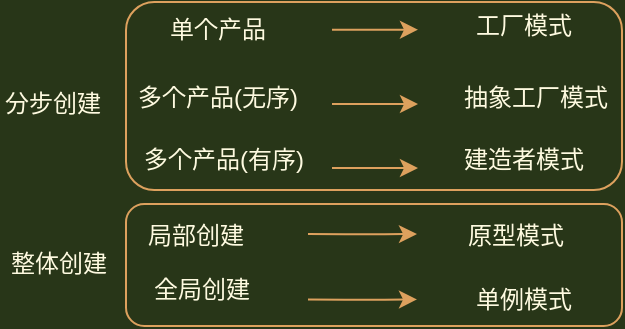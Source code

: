 <mxfile version="13.5.1" type="device" pages="3"><diagram id="YQ1HabCFoRR66akzKEvc" name="Page-5"><mxGraphModel dx="852" dy="494" grid="0" gridSize="10" guides="1" tooltips="1" connect="1" arrows="1" fold="1" page="0" pageScale="1" pageWidth="1000" pageHeight="1169" background="#283618" math="0" shadow="0"><root><mxCell id="pmUVn-JmEF7K1ToVearC-0"/><mxCell id="pmUVn-JmEF7K1ToVearC-1" parent="pmUVn-JmEF7K1ToVearC-0"/><mxCell id="pmUVn-JmEF7K1ToVearC-23" value="" style="rounded=1;whiteSpace=wrap;html=1;sketch=0;strokeColor=#DDA15E;fontColor=#FEFAE0;fillColor=none;" parent="pmUVn-JmEF7K1ToVearC-1" vertex="1"><mxGeometry x="171" y="238" width="248" height="61" as="geometry"/></mxCell><mxCell id="pmUVn-JmEF7K1ToVearC-15" value="" style="rounded=1;whiteSpace=wrap;html=1;sketch=0;strokeColor=#DDA15E;fontColor=#FEFAE0;fillColor=none;" parent="pmUVn-JmEF7K1ToVearC-1" vertex="1"><mxGeometry x="171" y="137" width="248" height="94" as="geometry"/></mxCell><mxCell id="pmUVn-JmEF7K1ToVearC-3" value="单个产品" style="text;html=1;strokeColor=none;fillColor=none;align=center;verticalAlign=middle;whiteSpace=wrap;rounded=0;sketch=0;fontColor=#FEFAE0;" parent="pmUVn-JmEF7K1ToVearC-1" vertex="1"><mxGeometry x="183" y="141" width="68" height="20" as="geometry"/></mxCell><mxCell id="pmUVn-JmEF7K1ToVearC-4" value="工厂模式" style="text;html=1;strokeColor=none;fillColor=none;align=center;verticalAlign=middle;whiteSpace=wrap;rounded=0;sketch=0;fontColor=#FEFAE0;" parent="pmUVn-JmEF7K1ToVearC-1" vertex="1"><mxGeometry x="336" y="139" width="68" height="20" as="geometry"/></mxCell><mxCell id="pmUVn-JmEF7K1ToVearC-5" value="" style="endArrow=classic;html=1;strokeColor=#DDA15E;fillColor=#BC6C25;fontColor=#FEFAE0;" parent="pmUVn-JmEF7K1ToVearC-1" edge="1"><mxGeometry width="50" height="50" relative="1" as="geometry"><mxPoint x="274" y="150.86" as="sourcePoint"/><mxPoint x="317" y="150.86" as="targetPoint"/></mxGeometry></mxCell><mxCell id="pmUVn-JmEF7K1ToVearC-6" value="多个产品(无序)" style="text;html=1;strokeColor=none;fillColor=none;align=center;verticalAlign=middle;whiteSpace=wrap;rounded=0;sketch=0;fontColor=#FEFAE0;" parent="pmUVn-JmEF7K1ToVearC-1" vertex="1"><mxGeometry x="175" y="175" width="84" height="20" as="geometry"/></mxCell><mxCell id="pmUVn-JmEF7K1ToVearC-7" value="多个产品(有序)" style="text;html=1;strokeColor=none;fillColor=none;align=center;verticalAlign=middle;whiteSpace=wrap;rounded=0;sketch=0;fontColor=#FEFAE0;" parent="pmUVn-JmEF7K1ToVearC-1" vertex="1"><mxGeometry x="178" y="206" width="84" height="20" as="geometry"/></mxCell><mxCell id="pmUVn-JmEF7K1ToVearC-8" value="" style="endArrow=classic;html=1;strokeColor=#DDA15E;fillColor=#BC6C25;fontColor=#FEFAE0;" parent="pmUVn-JmEF7K1ToVearC-1" edge="1"><mxGeometry width="50" height="50" relative="1" as="geometry"><mxPoint x="274" y="188" as="sourcePoint"/><mxPoint x="317" y="188" as="targetPoint"/></mxGeometry></mxCell><mxCell id="pmUVn-JmEF7K1ToVearC-9" value="" style="endArrow=classic;html=1;strokeColor=#DDA15E;fillColor=#BC6C25;fontColor=#FEFAE0;" parent="pmUVn-JmEF7K1ToVearC-1" edge="1"><mxGeometry width="50" height="50" relative="1" as="geometry"><mxPoint x="274" y="220" as="sourcePoint"/><mxPoint x="317" y="220" as="targetPoint"/></mxGeometry></mxCell><mxCell id="pmUVn-JmEF7K1ToVearC-10" value="抽象工厂模式" style="text;html=1;strokeColor=none;fillColor=none;align=center;verticalAlign=middle;whiteSpace=wrap;rounded=0;sketch=0;fontColor=#FEFAE0;" parent="pmUVn-JmEF7K1ToVearC-1" vertex="1"><mxGeometry x="336" y="175" width="80" height="20" as="geometry"/></mxCell><mxCell id="pmUVn-JmEF7K1ToVearC-11" value="建造者模式" style="text;html=1;strokeColor=none;fillColor=none;align=center;verticalAlign=middle;whiteSpace=wrap;rounded=0;sketch=0;fontColor=#FEFAE0;" parent="pmUVn-JmEF7K1ToVearC-1" vertex="1"><mxGeometry x="330" y="206" width="80" height="20" as="geometry"/></mxCell><mxCell id="pmUVn-JmEF7K1ToVearC-12" value="局部创建" style="text;html=1;strokeColor=none;fillColor=none;align=center;verticalAlign=middle;whiteSpace=wrap;rounded=0;sketch=0;fontColor=#FEFAE0;" parent="pmUVn-JmEF7K1ToVearC-1" vertex="1"><mxGeometry x="164" y="244" width="84" height="20" as="geometry"/></mxCell><mxCell id="pmUVn-JmEF7K1ToVearC-13" value="" style="endArrow=classic;html=1;strokeColor=#DDA15E;fillColor=#BC6C25;fontColor=#FEFAE0;" parent="pmUVn-JmEF7K1ToVearC-1" edge="1"><mxGeometry width="50" height="50" relative="1" as="geometry"><mxPoint x="262" y="253" as="sourcePoint"/><mxPoint x="316.5" y="253.0" as="targetPoint"/><Array as="points"><mxPoint x="290.5" y="253.17"/></Array></mxGeometry></mxCell><mxCell id="pmUVn-JmEF7K1ToVearC-14" value="原型模式" style="text;html=1;strokeColor=none;fillColor=none;align=center;verticalAlign=middle;whiteSpace=wrap;rounded=0;sketch=0;fontColor=#FEFAE0;" parent="pmUVn-JmEF7K1ToVearC-1" vertex="1"><mxGeometry x="326" y="244" width="80" height="20" as="geometry"/></mxCell><mxCell id="pmUVn-JmEF7K1ToVearC-16" value="分步创建" style="text;html=1;strokeColor=none;fillColor=none;align=center;verticalAlign=middle;whiteSpace=wrap;rounded=0;sketch=0;fontColor=#FEFAE0;" parent="pmUVn-JmEF7K1ToVearC-1" vertex="1"><mxGeometry x="108" y="178" width="53" height="20" as="geometry"/></mxCell><mxCell id="pmUVn-JmEF7K1ToVearC-18" value="全局创建" style="text;html=1;strokeColor=none;fillColor=none;align=center;verticalAlign=middle;whiteSpace=wrap;rounded=0;sketch=0;fontColor=#FEFAE0;" parent="pmUVn-JmEF7K1ToVearC-1" vertex="1"><mxGeometry x="167" y="271" width="84" height="20" as="geometry"/></mxCell><mxCell id="pmUVn-JmEF7K1ToVearC-19" value="单例模式" style="text;html=1;strokeColor=none;fillColor=none;align=center;verticalAlign=middle;whiteSpace=wrap;rounded=0;sketch=0;fontColor=#FEFAE0;" parent="pmUVn-JmEF7K1ToVearC-1" vertex="1"><mxGeometry x="330" y="276" width="80" height="20" as="geometry"/></mxCell><mxCell id="pmUVn-JmEF7K1ToVearC-21" value="" style="endArrow=classic;html=1;strokeColor=#DDA15E;fillColor=#BC6C25;fontColor=#FEFAE0;" parent="pmUVn-JmEF7K1ToVearC-1" edge="1"><mxGeometry width="50" height="50" relative="1" as="geometry"><mxPoint x="262" y="285.71" as="sourcePoint"/><mxPoint x="316.5" y="285.71" as="targetPoint"/><Array as="points"><mxPoint x="290.5" y="285.88"/></Array></mxGeometry></mxCell><mxCell id="pmUVn-JmEF7K1ToVearC-22" value="整体创建" style="text;html=1;strokeColor=none;fillColor=none;align=center;verticalAlign=middle;whiteSpace=wrap;rounded=0;sketch=0;fontColor=#FEFAE0;" parent="pmUVn-JmEF7K1ToVearC-1" vertex="1"><mxGeometry x="111" y="258" width="53" height="20" as="geometry"/></mxCell></root></mxGraphModel></diagram><diagram id="FfhvVKNghdzUguSPmEQH" name="Page-2"><mxGraphModel dx="341" dy="198" grid="0" gridSize="10" guides="1" tooltips="1" connect="1" arrows="1" fold="1" page="1" pageScale="1" pageWidth="1000" pageHeight="1169" background="#283618" math="0" shadow="0"><root><mxCell id="9hxz93rdhJ08kIW3FPEm-0"/><mxCell id="9hxz93rdhJ08kIW3FPEm-1" parent="9hxz93rdhJ08kIW3FPEm-0"/><mxCell id="9hxz93rdhJ08kIW3FPEm-5" style="edgeStyle=orthogonalEdgeStyle;curved=0;rounded=0;sketch=0;orthogonalLoop=1;jettySize=auto;html=1;exitX=1;exitY=0.5;exitDx=0;exitDy=0;entryX=0.5;entryY=0;entryDx=0;entryDy=0;strokeColor=#DDA15E;fillColor=#BC6C25;fontColor=#FEFAE0;" parent="9hxz93rdhJ08kIW3FPEm-1" source="9hxz93rdhJ08kIW3FPEm-2" target="9hxz93rdhJ08kIW3FPEm-4" edge="1"><mxGeometry relative="1" as="geometry"/></mxCell><mxCell id="9hxz93rdhJ08kIW3FPEm-6" style="edgeStyle=orthogonalEdgeStyle;curved=0;rounded=0;sketch=0;orthogonalLoop=1;jettySize=auto;html=1;exitX=0;exitY=0.5;exitDx=0;exitDy=0;entryX=0.5;entryY=0;entryDx=0;entryDy=0;strokeColor=#DDA15E;fillColor=#BC6C25;fontColor=#FEFAE0;" parent="9hxz93rdhJ08kIW3FPEm-1" source="9hxz93rdhJ08kIW3FPEm-2" target="9hxz93rdhJ08kIW3FPEm-3" edge="1"><mxGeometry relative="1" as="geometry"/></mxCell><mxCell id="9hxz93rdhJ08kIW3FPEm-2" value="A" style="rounded=1;whiteSpace=wrap;html=1;sketch=0;strokeColor=#DDA15E;fillColor=#BC6C25;fontColor=#FEFAE0;" parent="9hxz93rdhJ08kIW3FPEm-1" vertex="1"><mxGeometry x="280" y="160" width="17" height="15" as="geometry"/></mxCell><mxCell id="9hxz93rdhJ08kIW3FPEm-3" value="B" style="rounded=1;whiteSpace=wrap;html=1;sketch=0;strokeColor=#DDA15E;fillColor=#BC6C25;fontColor=#FEFAE0;" parent="9hxz93rdhJ08kIW3FPEm-1" vertex="1"><mxGeometry x="232" y="207" width="17" height="15" as="geometry"/></mxCell><mxCell id="9hxz93rdhJ08kIW3FPEm-4" value="B1" style="rounded=1;whiteSpace=wrap;html=1;sketch=0;strokeColor=#DDA15E;fillColor=#BC6C25;fontColor=#FEFAE0;" parent="9hxz93rdhJ08kIW3FPEm-1" vertex="1"><mxGeometry x="335" y="209" width="17" height="15" as="geometry"/></mxCell><mxCell id="9hxz93rdhJ08kIW3FPEm-10" value="" style="endArrow=classic;html=1;strokeColor=#DDA15E;fillColor=#BC6C25;fontColor=#FEFAE0;endSize=4;startSize=4;dashed=1;" parent="9hxz93rdhJ08kIW3FPEm-1" edge="1"><mxGeometry width="50" height="50" relative="1" as="geometry"><mxPoint x="256" y="214.7" as="sourcePoint"/><mxPoint x="332.5" y="214.3" as="targetPoint"/></mxGeometry></mxCell><mxCell id="9hxz93rdhJ08kIW3FPEm-11" value="&lt;span style=&quot;font-size: 6px&quot;&gt;嵌套入&lt;/span&gt;" style="text;html=1;strokeColor=none;fillColor=none;align=center;verticalAlign=middle;whiteSpace=wrap;rounded=0;sketch=0;fontColor=#FEFAE0;" parent="9hxz93rdhJ08kIW3FPEm-1" vertex="1"><mxGeometry x="276.5" y="202" width="28" height="9" as="geometry"/></mxCell></root></mxGraphModel></diagram><diagram id="avogwwtSEyygPQoJ1iGW" name="Page-3"><mxGraphModel dx="284" dy="165" grid="0" gridSize="10" guides="1" tooltips="1" connect="1" arrows="1" fold="1" page="1" pageScale="1" pageWidth="1000" pageHeight="1169" background="#283618" math="0" shadow="0"><root><mxCell id="Zn9FXu9oWJpO_75-sfXb-0"/><mxCell id="Zn9FXu9oWJpO_75-sfXb-1" parent="Zn9FXu9oWJpO_75-sfXb-0"/><mxCell id="Zn9FXu9oWJpO_75-sfXb-2" style="edgeStyle=orthogonalEdgeStyle;curved=0;rounded=0;sketch=0;orthogonalLoop=1;jettySize=auto;html=1;exitX=1;exitY=0.5;exitDx=0;exitDy=0;entryX=0.5;entryY=0;entryDx=0;entryDy=0;strokeColor=#DDA15E;fillColor=#BC6C25;fontColor=#FEFAE0;" parent="Zn9FXu9oWJpO_75-sfXb-1" source="Zn9FXu9oWJpO_75-sfXb-4" target="Zn9FXu9oWJpO_75-sfXb-6" edge="1"><mxGeometry relative="1" as="geometry"/></mxCell><mxCell id="Zn9FXu9oWJpO_75-sfXb-3" style="edgeStyle=orthogonalEdgeStyle;curved=0;rounded=0;sketch=0;orthogonalLoop=1;jettySize=auto;html=1;exitX=0;exitY=0.5;exitDx=0;exitDy=0;entryX=0.5;entryY=0;entryDx=0;entryDy=0;strokeColor=#DDA15E;fillColor=#BC6C25;fontColor=#FEFAE0;" parent="Zn9FXu9oWJpO_75-sfXb-1" source="Zn9FXu9oWJpO_75-sfXb-4" target="Zn9FXu9oWJpO_75-sfXb-5" edge="1"><mxGeometry relative="1" as="geometry"/></mxCell><mxCell id="Zn9FXu9oWJpO_75-sfXb-4" value="A" style="rounded=1;whiteSpace=wrap;html=1;sketch=0;strokeColor=#DDA15E;fillColor=#BC6C25;fontColor=#FEFAE0;" parent="Zn9FXu9oWJpO_75-sfXb-1" vertex="1"><mxGeometry x="280" y="160" width="17" height="15" as="geometry"/></mxCell><mxCell id="Zn9FXu9oWJpO_75-sfXb-5" value="B" style="rounded=1;whiteSpace=wrap;html=1;sketch=0;strokeColor=#DDA15E;fillColor=#BC6C25;fontColor=#FEFAE0;" parent="Zn9FXu9oWJpO_75-sfXb-1" vertex="1"><mxGeometry x="232" y="207" width="17" height="15" as="geometry"/></mxCell><mxCell id="Zn9FXu9oWJpO_75-sfXb-6" value="B1" style="rounded=1;whiteSpace=wrap;html=1;sketch=0;strokeColor=#DDA15E;fillColor=#BC6C25;fontColor=#FEFAE0;" parent="Zn9FXu9oWJpO_75-sfXb-1" vertex="1"><mxGeometry x="335" y="209" width="17" height="15" as="geometry"/></mxCell><mxCell id="Zn9FXu9oWJpO_75-sfXb-7" value="&lt;font style=&quot;font-size: 6px&quot;&gt;抽象构件&lt;/font&gt;" style="text;html=1;strokeColor=none;fillColor=none;align=center;verticalAlign=middle;whiteSpace=wrap;rounded=0;sketch=0;fontColor=#FEFAE0;" parent="Zn9FXu9oWJpO_75-sfXb-1" vertex="1"><mxGeometry x="276.5" y="147" width="28" height="9" as="geometry"/></mxCell><mxCell id="Zn9FXu9oWJpO_75-sfXb-8" value="&lt;font style=&quot;font-size: 6px&quot;&gt;具体构件&lt;/font&gt;" style="text;html=1;strokeColor=none;fillColor=none;align=center;verticalAlign=middle;whiteSpace=wrap;rounded=0;sketch=0;fontColor=#FEFAE0;" parent="Zn9FXu9oWJpO_75-sfXb-1" vertex="1"><mxGeometry x="224" y="222" width="28" height="9" as="geometry"/></mxCell><mxCell id="Zn9FXu9oWJpO_75-sfXb-9" value="&lt;span style=&quot;font-size: 6px&quot;&gt;装饰器&lt;/span&gt;" style="text;html=1;strokeColor=none;fillColor=none;align=center;verticalAlign=middle;whiteSpace=wrap;rounded=0;sketch=0;fontColor=#FEFAE0;" parent="Zn9FXu9oWJpO_75-sfXb-1" vertex="1"><mxGeometry x="329.5" y="222" width="28" height="9" as="geometry"/></mxCell><mxCell id="Zn9FXu9oWJpO_75-sfXb-10" value="" style="endArrow=classic;html=1;strokeColor=#DDA15E;fillColor=#BC6C25;fontColor=#FEFAE0;endSize=4;startSize=4;dashed=1;" parent="Zn9FXu9oWJpO_75-sfXb-1" edge="1"><mxGeometry width="50" height="50" relative="1" as="geometry"><mxPoint x="256" y="214.7" as="sourcePoint"/><mxPoint x="332.5" y="214.3" as="targetPoint"/></mxGeometry></mxCell><mxCell id="Zn9FXu9oWJpO_75-sfXb-11" value="&lt;span style=&quot;font-size: 6px&quot;&gt;嵌套入&lt;/span&gt;" style="text;html=1;strokeColor=none;fillColor=none;align=center;verticalAlign=middle;whiteSpace=wrap;rounded=0;sketch=0;fontColor=#FEFAE0;" parent="Zn9FXu9oWJpO_75-sfXb-1" vertex="1"><mxGeometry x="276.5" y="202" width="28" height="9" as="geometry"/></mxCell><mxCell id="Zn9FXu9oWJpO_75-sfXb-12" style="edgeStyle=orthogonalEdgeStyle;curved=0;rounded=0;sketch=0;orthogonalLoop=1;jettySize=auto;html=1;exitX=1;exitY=0.5;exitDx=0;exitDy=0;entryX=0.5;entryY=0;entryDx=0;entryDy=0;strokeColor=#DDA15E;fillColor=#BC6C25;fontColor=#FEFAE0;" parent="Zn9FXu9oWJpO_75-sfXb-1" source="Zn9FXu9oWJpO_75-sfXb-14" target="Zn9FXu9oWJpO_75-sfXb-16" edge="1"><mxGeometry relative="1" as="geometry"/></mxCell><mxCell id="Zn9FXu9oWJpO_75-sfXb-13" style="edgeStyle=orthogonalEdgeStyle;curved=0;rounded=0;sketch=0;orthogonalLoop=1;jettySize=auto;html=1;exitX=0;exitY=0.5;exitDx=0;exitDy=0;entryX=0.5;entryY=0;entryDx=0;entryDy=0;strokeColor=#DDA15E;fillColor=#BC6C25;fontColor=#FEFAE0;" parent="Zn9FXu9oWJpO_75-sfXb-1" source="Zn9FXu9oWJpO_75-sfXb-14" target="Zn9FXu9oWJpO_75-sfXb-15" edge="1"><mxGeometry relative="1" as="geometry"/></mxCell><mxCell id="Zn9FXu9oWJpO_75-sfXb-14" value="A" style="rounded=1;whiteSpace=wrap;html=1;sketch=0;strokeColor=#DDA15E;fillColor=#BC6C25;fontColor=#FEFAE0;" parent="Zn9FXu9oWJpO_75-sfXb-1" vertex="1"><mxGeometry x="293" y="325" width="17" height="15" as="geometry"/></mxCell><mxCell id="Zn9FXu9oWJpO_75-sfXb-15" value="B" style="rounded=1;whiteSpace=wrap;html=1;sketch=0;strokeColor=#DDA15E;fillColor=#BC6C25;fontColor=#FEFAE0;" parent="Zn9FXu9oWJpO_75-sfXb-1" vertex="1"><mxGeometry x="240" y="384.5" width="17" height="15" as="geometry"/></mxCell><mxCell id="Zn9FXu9oWJpO_75-sfXb-16" value="B1&lt;br&gt;{A, A, A, ...}" style="rounded=1;whiteSpace=wrap;html=1;sketch=0;strokeColor=#DDA15E;fillColor=#BC6C25;fontColor=#FEFAE0;" parent="Zn9FXu9oWJpO_75-sfXb-1" vertex="1"><mxGeometry x="329.5" y="374" width="78" height="36" as="geometry"/></mxCell><mxCell id="Zn9FXu9oWJpO_75-sfXb-17" value="&lt;font style=&quot;font-size: 6px&quot;&gt;抽象构件&lt;/font&gt;" style="text;html=1;strokeColor=none;fillColor=none;align=center;verticalAlign=middle;whiteSpace=wrap;rounded=0;sketch=0;fontColor=#FEFAE0;" parent="Zn9FXu9oWJpO_75-sfXb-1" vertex="1"><mxGeometry x="287.5" y="310" width="28" height="9" as="geometry"/></mxCell><mxCell id="Zn9FXu9oWJpO_75-sfXb-23" value="&lt;span style=&quot;font-size: 6px&quot;&gt;树枝组件&lt;/span&gt;" style="text;html=1;strokeColor=none;fillColor=none;align=center;verticalAlign=middle;whiteSpace=wrap;rounded=0;sketch=0;fontColor=#FEFAE0;" parent="Zn9FXu9oWJpO_75-sfXb-1" vertex="1"><mxGeometry x="376" y="360" width="28" height="9" as="geometry"/></mxCell><mxCell id="Zn9FXu9oWJpO_75-sfXb-24" value="&lt;span style=&quot;font-size: 6px&quot;&gt;树叶组件&lt;/span&gt;" style="text;html=1;strokeColor=none;fillColor=none;align=center;verticalAlign=middle;whiteSpace=wrap;rounded=0;sketch=0;fontColor=#FEFAE0;" parent="Zn9FXu9oWJpO_75-sfXb-1" vertex="1"><mxGeometry x="255" y="374" width="28" height="9" as="geometry"/></mxCell><mxCell id="iw33V-ugNaW3w85Ut2AO-3" value="B" style="rounded=1;whiteSpace=wrap;html=1;sketch=0;strokeColor=#DDA15E;fillColor=#BC6C25;fontColor=#FEFAE0;" vertex="1" parent="Zn9FXu9oWJpO_75-sfXb-1"><mxGeometry x="326" y="523" width="17" height="15" as="geometry"/></mxCell><mxCell id="iw33V-ugNaW3w85Ut2AO-12" style="edgeStyle=orthogonalEdgeStyle;rounded=0;orthogonalLoop=1;jettySize=auto;html=1;exitX=1;exitY=0.5;exitDx=0;exitDy=0;entryX=0;entryY=0.5;entryDx=0;entryDy=0;" edge="1" parent="Zn9FXu9oWJpO_75-sfXb-1" source="iw33V-ugNaW3w85Ut2AO-4" target="iw33V-ugNaW3w85Ut2AO-3"><mxGeometry relative="1" as="geometry"/></mxCell><mxCell id="iw33V-ugNaW3w85Ut2AO-4" value="A" style="rounded=1;whiteSpace=wrap;html=1;sketch=0;strokeColor=#DDA15E;fillColor=#BC6C25;fontColor=#FEFAE0;" vertex="1" parent="Zn9FXu9oWJpO_75-sfXb-1"><mxGeometry x="215" y="523" width="15" height="15" as="geometry"/></mxCell><mxCell id="iw33V-ugNaW3w85Ut2AO-6" value="&lt;font style=&quot;font-size: 6px&quot;&gt;调用者&lt;/font&gt;" style="text;html=1;strokeColor=none;fillColor=none;align=center;verticalAlign=middle;whiteSpace=wrap;rounded=0;sketch=0;fontColor=#FEFAE0;" vertex="1" parent="Zn9FXu9oWJpO_75-sfXb-1"><mxGeometry x="208.5" y="509" width="28" height="9" as="geometry"/></mxCell><mxCell id="iw33V-ugNaW3w85Ut2AO-7" value="&lt;span style=&quot;font-size: 6px&quot;&gt;接受者&lt;/span&gt;" style="text;html=1;strokeColor=none;fillColor=none;align=center;verticalAlign=middle;whiteSpace=wrap;rounded=0;sketch=0;fontColor=#FEFAE0;" vertex="1" parent="Zn9FXu9oWJpO_75-sfXb-1"><mxGeometry x="318" y="509" width="28" height="9" as="geometry"/></mxCell><mxCell id="iw33V-ugNaW3w85Ut2AO-14" value="&lt;font style=&quot;font-size: 6px&quot;&gt;A&amp;nbsp; 调用 B 中定义的方法&lt;/font&gt;" style="text;html=1;strokeColor=none;fillColor=none;align=center;verticalAlign=middle;whiteSpace=wrap;rounded=0;sketch=0;fontColor=#FEFAE0;" vertex="1" parent="Zn9FXu9oWJpO_75-sfXb-1"><mxGeometry x="243" y="518" width="69" height="9" as="geometry"/></mxCell><mxCell id="iw33V-ugNaW3w85Ut2AO-21" style="edgeStyle=orthogonalEdgeStyle;rounded=0;orthogonalLoop=1;jettySize=auto;html=1;exitX=1;exitY=0.5;exitDx=0;exitDy=0;entryX=0;entryY=0.5;entryDx=0;entryDy=0;" edge="1" parent="Zn9FXu9oWJpO_75-sfXb-1" source="iw33V-ugNaW3w85Ut2AO-18" target="iw33V-ugNaW3w85Ut2AO-19"><mxGeometry relative="1" as="geometry"/></mxCell><mxCell id="iw33V-ugNaW3w85Ut2AO-18" value="A" style="rounded=1;whiteSpace=wrap;html=1;sketch=0;strokeColor=#DDA15E;fillColor=#BC6C25;fontColor=#FEFAE0;" vertex="1" parent="Zn9FXu9oWJpO_75-sfXb-1"><mxGeometry x="215" y="575" width="15" height="15" as="geometry"/></mxCell><mxCell id="iw33V-ugNaW3w85Ut2AO-22" style="edgeStyle=orthogonalEdgeStyle;rounded=0;orthogonalLoop=1;jettySize=auto;html=1;exitX=1;exitY=0.5;exitDx=0;exitDy=0;entryX=0;entryY=0.5;entryDx=0;entryDy=0;" edge="1" parent="Zn9FXu9oWJpO_75-sfXb-1" source="iw33V-ugNaW3w85Ut2AO-19" target="iw33V-ugNaW3w85Ut2AO-20"><mxGeometry relative="1" as="geometry"/></mxCell><mxCell id="iw33V-ugNaW3w85Ut2AO-19" value="mid" style="rounded=1;whiteSpace=wrap;html=1;sketch=0;strokeColor=#DDA15E;fillColor=#BC6C25;fontColor=#FEFAE0;" vertex="1" parent="Zn9FXu9oWJpO_75-sfXb-1"><mxGeometry x="268.5" y="575" width="24.5" height="15" as="geometry"/></mxCell><mxCell id="iw33V-ugNaW3w85Ut2AO-20" value="B" style="rounded=1;whiteSpace=wrap;html=1;sketch=0;strokeColor=#DDA15E;fillColor=#BC6C25;fontColor=#FEFAE0;" vertex="1" parent="Zn9FXu9oWJpO_75-sfXb-1"><mxGeometry x="331" y="575" width="15" height="15" as="geometry"/></mxCell><mxCell id="iw33V-ugNaW3w85Ut2AO-29" style="edgeStyle=orthogonalEdgeStyle;rounded=0;orthogonalLoop=1;jettySize=auto;html=1;exitX=0.5;exitY=1;exitDx=0;exitDy=0;entryX=0;entryY=0.5;entryDx=0;entryDy=0;" edge="1" parent="Zn9FXu9oWJpO_75-sfXb-1" source="iw33V-ugNaW3w85Ut2AO-24" target="iw33V-ugNaW3w85Ut2AO-26"><mxGeometry relative="1" as="geometry"/></mxCell><mxCell id="iw33V-ugNaW3w85Ut2AO-24" value="A" style="rounded=1;whiteSpace=wrap;html=1;sketch=0;strokeColor=#DDA15E;fillColor=#BC6C25;fontColor=#FEFAE0;" vertex="1" parent="Zn9FXu9oWJpO_75-sfXb-1"><mxGeometry x="212" y="629" width="15" height="15" as="geometry"/></mxCell><mxCell id="iw33V-ugNaW3w85Ut2AO-26" value="mid" style="rounded=1;whiteSpace=wrap;html=1;sketch=0;strokeColor=#DDA15E;fillColor=#BC6C25;fontColor=#FEFAE0;" vertex="1" parent="Zn9FXu9oWJpO_75-sfXb-1"><mxGeometry x="263" y="668" width="24.5" height="15" as="geometry"/></mxCell><mxCell id="iw33V-ugNaW3w85Ut2AO-30" style="edgeStyle=orthogonalEdgeStyle;rounded=0;orthogonalLoop=1;jettySize=auto;html=1;exitX=0.5;exitY=1;exitDx=0;exitDy=0;entryX=0.5;entryY=0;entryDx=0;entryDy=0;" edge="1" parent="Zn9FXu9oWJpO_75-sfXb-1" source="iw33V-ugNaW3w85Ut2AO-27" target="iw33V-ugNaW3w85Ut2AO-26"><mxGeometry relative="1" as="geometry"/></mxCell><mxCell id="iw33V-ugNaW3w85Ut2AO-27" value="B" style="rounded=1;whiteSpace=wrap;html=1;sketch=0;strokeColor=#DDA15E;fillColor=#BC6C25;fontColor=#FEFAE0;" vertex="1" parent="Zn9FXu9oWJpO_75-sfXb-1"><mxGeometry x="268" y="629" width="15" height="15" as="geometry"/></mxCell><mxCell id="iw33V-ugNaW3w85Ut2AO-31" style="edgeStyle=orthogonalEdgeStyle;rounded=0;orthogonalLoop=1;jettySize=auto;html=1;exitX=0.5;exitY=1;exitDx=0;exitDy=0;entryX=1;entryY=0.5;entryDx=0;entryDy=0;" edge="1" parent="Zn9FXu9oWJpO_75-sfXb-1" source="iw33V-ugNaW3w85Ut2AO-28" target="iw33V-ugNaW3w85Ut2AO-26"><mxGeometry relative="1" as="geometry"/></mxCell><mxCell id="iw33V-ugNaW3w85Ut2AO-28" value="B" style="rounded=1;whiteSpace=wrap;html=1;sketch=0;strokeColor=#DDA15E;fillColor=#BC6C25;fontColor=#FEFAE0;" vertex="1" parent="Zn9FXu9oWJpO_75-sfXb-1"><mxGeometry x="318" y="629" width="15" height="15" as="geometry"/></mxCell><mxCell id="iw33V-ugNaW3w85Ut2AO-32" value="&lt;span style=&quot;font-size: 6px&quot;&gt;中间类保持两者连接&lt;/span&gt;" style="text;html=1;strokeColor=none;fillColor=none;align=center;verticalAlign=middle;whiteSpace=wrap;rounded=0;sketch=0;fontColor=#FEFAE0;" vertex="1" parent="Zn9FXu9oWJpO_75-sfXb-1"><mxGeometry x="246.25" y="559" width="69" height="9" as="geometry"/></mxCell><mxCell id="iw33V-ugNaW3w85Ut2AO-34" value="&lt;font style=&quot;font-size: 6px&quot;&gt;调用者&lt;/font&gt;" style="text;html=1;strokeColor=none;fillColor=none;align=center;verticalAlign=middle;whiteSpace=wrap;rounded=0;sketch=0;fontColor=#FEFAE0;" vertex="1" parent="Zn9FXu9oWJpO_75-sfXb-1"><mxGeometry x="208.5" y="563" width="28" height="9" as="geometry"/></mxCell><mxCell id="iw33V-ugNaW3w85Ut2AO-35" value="&lt;span style=&quot;font-size: 6px&quot;&gt;接受者&lt;/span&gt;" style="text;html=1;strokeColor=none;fillColor=none;align=center;verticalAlign=middle;whiteSpace=wrap;rounded=0;sketch=0;fontColor=#FEFAE0;" vertex="1" parent="Zn9FXu9oWJpO_75-sfXb-1"><mxGeometry x="326" y="563" width="28" height="9" as="geometry"/></mxCell></root></mxGraphModel></diagram></mxfile>